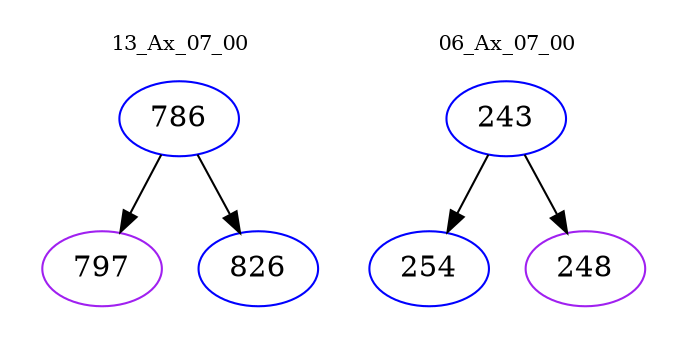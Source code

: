 digraph{
subgraph cluster_0 {
color = white
label = "13_Ax_07_00";
fontsize=10;
T0_786 [label="786", color="blue"]
T0_786 -> T0_797 [color="black"]
T0_797 [label="797", color="purple"]
T0_786 -> T0_826 [color="black"]
T0_826 [label="826", color="blue"]
}
subgraph cluster_1 {
color = white
label = "06_Ax_07_00";
fontsize=10;
T1_243 [label="243", color="blue"]
T1_243 -> T1_254 [color="black"]
T1_254 [label="254", color="blue"]
T1_243 -> T1_248 [color="black"]
T1_248 [label="248", color="purple"]
}
}
